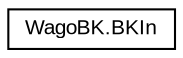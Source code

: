 digraph "Graphical Class Hierarchy"
{
  edge [fontname="Arial",fontsize="10",labelfontname="Arial",labelfontsize="10"];
  node [fontname="Arial",fontsize="10",shape=record];
  rankdir="LR";
  Node1 [label="WagoBK.BKIn",height=0.2,width=0.4,color="black", fillcolor="white", style="filled",URL="$class_wago_b_k_1_1_b_k_in.html",tooltip="stores input data "];
}
